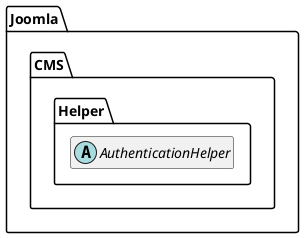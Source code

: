 @startuml
set namespaceSeparator \\
hide members
hide << alias >> circle

abstract class Joomla\\CMS\\Helper\\AuthenticationHelper
@enduml
